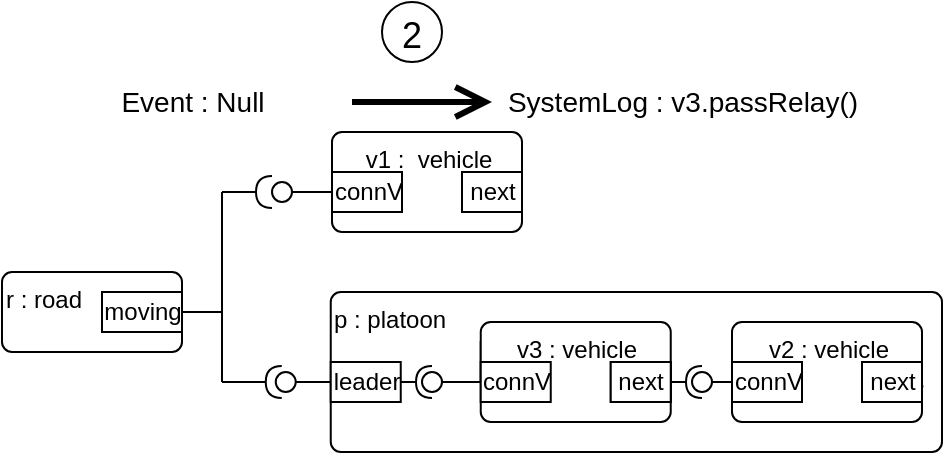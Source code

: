 <mxfile version="15.5.5" type="github">
  <diagram id="lkJuV_8Hjz_u02hnOVFe" name="Page-1">
    <mxGraphModel dx="1355" dy="793" grid="1" gridSize="10" guides="1" tooltips="1" connect="1" arrows="1" fold="1" page="1" pageScale="1" pageWidth="827" pageHeight="1169" math="0" shadow="0">
      <root>
        <mxCell id="0" />
        <mxCell id="1" parent="0" />
        <mxCell id="5u9mOlkTlji1emKZOkSA-1" value="p : platoon" style="html=1;align=left;verticalAlign=top;rounded=1;absoluteArcSize=1;arcSize=10;dashed=0;" vertex="1" parent="1">
          <mxGeometry x="314.37" y="305" width="305.63" height="80" as="geometry" />
        </mxCell>
        <mxCell id="5u9mOlkTlji1emKZOkSA-2" value="connV" style="html=1;" vertex="1" parent="1">
          <mxGeometry x="389.37" y="330" width="50" height="20" as="geometry" />
        </mxCell>
        <mxCell id="5u9mOlkTlji1emKZOkSA-3" value="v3 : vehicle" style="html=1;align=center;verticalAlign=top;rounded=1;absoluteArcSize=1;arcSize=10;dashed=0;" vertex="1" parent="1">
          <mxGeometry x="389.37" y="320" width="95" height="50" as="geometry" />
        </mxCell>
        <mxCell id="5u9mOlkTlji1emKZOkSA-4" value="connV" style="html=1;" vertex="1" parent="1">
          <mxGeometry x="389.37" y="340" width="35" height="20" as="geometry" />
        </mxCell>
        <mxCell id="5u9mOlkTlji1emKZOkSA-5" value="docks" style="html=1;" vertex="1" parent="1">
          <mxGeometry x="454.37" y="340" width="30" height="20" as="geometry" />
        </mxCell>
        <mxCell id="5u9mOlkTlji1emKZOkSA-6" value="connV" style="html=1;" vertex="1" parent="1">
          <mxGeometry x="515" y="330" width="50" height="20" as="geometry" />
        </mxCell>
        <mxCell id="5u9mOlkTlji1emKZOkSA-7" value="v2 : vehicle" style="html=1;align=center;verticalAlign=top;rounded=1;absoluteArcSize=1;arcSize=10;dashed=0;" vertex="1" parent="1">
          <mxGeometry x="515" y="320" width="95" height="50" as="geometry" />
        </mxCell>
        <mxCell id="5u9mOlkTlji1emKZOkSA-8" value="connV" style="html=1;" vertex="1" parent="1">
          <mxGeometry x="515" y="340" width="35" height="20" as="geometry" />
        </mxCell>
        <mxCell id="5u9mOlkTlji1emKZOkSA-9" value="" style="rounded=0;orthogonalLoop=1;jettySize=auto;html=1;endArrow=none;endFill=0;exitX=0;exitY=0.5;exitDx=0;exitDy=0;" edge="1" parent="1" source="5u9mOlkTlji1emKZOkSA-8" target="5u9mOlkTlji1emKZOkSA-11">
          <mxGeometry relative="1" as="geometry">
            <mxPoint x="484.37" y="350" as="sourcePoint" />
          </mxGeometry>
        </mxCell>
        <mxCell id="5u9mOlkTlji1emKZOkSA-10" value="" style="rounded=0;orthogonalLoop=1;jettySize=auto;html=1;endArrow=halfCircle;endFill=0;endSize=6;strokeWidth=1;exitX=1;exitY=0.5;exitDx=0;exitDy=0;" edge="1" parent="1" source="5u9mOlkTlji1emKZOkSA-22">
          <mxGeometry relative="1" as="geometry">
            <mxPoint x="490" y="390" as="sourcePoint" />
            <mxPoint x="500" y="350" as="targetPoint" />
            <Array as="points">
              <mxPoint x="500" y="350" />
            </Array>
          </mxGeometry>
        </mxCell>
        <mxCell id="5u9mOlkTlji1emKZOkSA-11" value="" style="ellipse;whiteSpace=wrap;html=1;fontFamily=Helvetica;fontSize=12;fontColor=#000000;align=center;strokeColor=#000000;fillColor=#ffffff;points=[];aspect=fixed;resizable=0;" vertex="1" parent="1">
          <mxGeometry x="495" y="345" width="10" height="10" as="geometry" />
        </mxCell>
        <mxCell id="5u9mOlkTlji1emKZOkSA-12" value="docks" style="html=1;" vertex="1" parent="1">
          <mxGeometry x="580" y="340" width="30" height="20" as="geometry" />
        </mxCell>
        <mxCell id="5u9mOlkTlji1emKZOkSA-13" value="leader" style="html=1;" vertex="1" parent="1">
          <mxGeometry x="314.37" y="340" width="35" height="20" as="geometry" />
        </mxCell>
        <mxCell id="5u9mOlkTlji1emKZOkSA-14" value="" style="rounded=0;orthogonalLoop=1;jettySize=auto;html=1;endArrow=none;endFill=0;exitX=0;exitY=0.5;exitDx=0;exitDy=0;" edge="1" parent="1" source="5u9mOlkTlji1emKZOkSA-4">
          <mxGeometry relative="1" as="geometry">
            <mxPoint x="410" y="420" as="sourcePoint" />
            <mxPoint x="369.37" y="350" as="targetPoint" />
            <Array as="points" />
          </mxGeometry>
        </mxCell>
        <mxCell id="5u9mOlkTlji1emKZOkSA-15" value="" style="rounded=0;orthogonalLoop=1;jettySize=auto;html=1;endArrow=halfCircle;endFill=0;endSize=6;strokeWidth=1;" edge="1" parent="1">
          <mxGeometry relative="1" as="geometry">
            <mxPoint x="372.37" y="350" as="sourcePoint" />
            <mxPoint x="372.37" y="350" as="targetPoint" />
          </mxGeometry>
        </mxCell>
        <mxCell id="5u9mOlkTlji1emKZOkSA-16" value="" style="ellipse;whiteSpace=wrap;html=1;fontFamily=Helvetica;fontSize=12;fontColor=#000000;align=center;strokeColor=#000000;fillColor=#ffffff;points=[];aspect=fixed;resizable=0;" vertex="1" parent="1">
          <mxGeometry x="360" y="345" width="10" height="10" as="geometry" />
        </mxCell>
        <mxCell id="5u9mOlkTlji1emKZOkSA-17" value="" style="rounded=0;orthogonalLoop=1;jettySize=auto;html=1;endArrow=halfCircle;endFill=0;endSize=6;strokeWidth=1;exitX=1;exitY=0.5;exitDx=0;exitDy=0;" edge="1" parent="1" source="5u9mOlkTlji1emKZOkSA-13">
          <mxGeometry relative="1" as="geometry">
            <mxPoint x="389.37" y="350" as="sourcePoint" />
            <mxPoint x="365" y="350" as="targetPoint" />
            <Array as="points" />
          </mxGeometry>
        </mxCell>
        <mxCell id="5u9mOlkTlji1emKZOkSA-21" value="2" style="ellipse;fillColor=#ffffff;strokeColor=#000000;fontSize=18;" vertex="1" parent="1">
          <mxGeometry x="340" y="160" width="30" height="30" as="geometry" />
        </mxCell>
        <mxCell id="5u9mOlkTlji1emKZOkSA-22" value="next" style="html=1;" vertex="1" parent="1">
          <mxGeometry x="454.37" y="340" width="30" height="20" as="geometry" />
        </mxCell>
        <mxCell id="5u9mOlkTlji1emKZOkSA-23" value="next" style="html=1;" vertex="1" parent="1">
          <mxGeometry x="580" y="340" width="30" height="20" as="geometry" />
        </mxCell>
        <mxCell id="5u9mOlkTlji1emKZOkSA-24" value="&lt;div align=&quot;left&quot;&gt;r : road&lt;/div&gt;" style="html=1;align=left;verticalAlign=top;rounded=1;absoluteArcSize=1;arcSize=10;dashed=0;" vertex="1" parent="1">
          <mxGeometry x="150" y="295" width="90" height="40" as="geometry" />
        </mxCell>
        <mxCell id="5u9mOlkTlji1emKZOkSA-25" value="" style="rounded=0;orthogonalLoop=1;jettySize=auto;html=1;endArrow=none;endFill=0;exitX=1;exitY=0.5;exitDx=0;exitDy=0;" edge="1" parent="1" source="5u9mOlkTlji1emKZOkSA-24">
          <mxGeometry relative="1" as="geometry">
            <mxPoint x="375" y="430" as="sourcePoint" />
            <mxPoint x="260" y="255" as="targetPoint" />
            <Array as="points">
              <mxPoint x="260" y="315" />
              <mxPoint x="260" y="255" />
            </Array>
          </mxGeometry>
        </mxCell>
        <mxCell id="5u9mOlkTlji1emKZOkSA-26" value="v1 :&amp;nbsp; vehicle" style="html=1;align=center;verticalAlign=top;rounded=1;absoluteArcSize=1;arcSize=10;dashed=0;" vertex="1" parent="1">
          <mxGeometry x="315" y="225" width="95" height="50" as="geometry" />
        </mxCell>
        <mxCell id="5u9mOlkTlji1emKZOkSA-27" value="connV" style="html=1;" vertex="1" parent="1">
          <mxGeometry x="315" y="245" width="35" height="20" as="geometry" />
        </mxCell>
        <mxCell id="5u9mOlkTlji1emKZOkSA-28" value="next" style="html=1;" vertex="1" parent="1">
          <mxGeometry x="380" y="245" width="30" height="20" as="geometry" />
        </mxCell>
        <mxCell id="5u9mOlkTlji1emKZOkSA-29" value="" style="rounded=0;orthogonalLoop=1;jettySize=auto;html=1;endArrow=none;endFill=0;exitX=1;exitY=0.5;exitDx=0;exitDy=0;" edge="1" parent="1" source="5u9mOlkTlji1emKZOkSA-24">
          <mxGeometry relative="1" as="geometry">
            <mxPoint x="238" y="434" as="sourcePoint" />
            <mxPoint x="260" y="350" as="targetPoint" />
            <Array as="points">
              <mxPoint x="260" y="315" />
            </Array>
          </mxGeometry>
        </mxCell>
        <mxCell id="5u9mOlkTlji1emKZOkSA-30" value="" style="ellipse;whiteSpace=wrap;html=1;fontFamily=Helvetica;fontSize=12;fontColor=#000000;align=center;strokeColor=#000000;fillColor=#ffffff;points=[];aspect=fixed;resizable=0;" vertex="1" parent="1">
          <mxGeometry x="286.87" y="345" width="10" height="10" as="geometry" />
        </mxCell>
        <mxCell id="5u9mOlkTlji1emKZOkSA-31" value="" style="rounded=1;orthogonalLoop=1;jettySize=auto;html=1;endArrow=halfCircle;endFill=0;endSize=6;strokeWidth=1;targetPerimeterSpacing=-3;sourcePerimeterSpacing=0;" edge="1" parent="1" target="5u9mOlkTlji1emKZOkSA-30">
          <mxGeometry relative="1" as="geometry">
            <mxPoint x="260" y="350" as="sourcePoint" />
            <mxPoint x="291.87" y="350" as="targetPoint" />
            <Array as="points">
              <mxPoint x="270" y="350" />
              <mxPoint x="280" y="350" />
            </Array>
          </mxGeometry>
        </mxCell>
        <mxCell id="5u9mOlkTlji1emKZOkSA-32" value="connV" style="html=1;" vertex="1" parent="1">
          <mxGeometry x="200" y="305" width="40" height="20" as="geometry" />
        </mxCell>
        <mxCell id="5u9mOlkTlji1emKZOkSA-33" value="moving" style="html=1;" vertex="1" parent="1">
          <mxGeometry x="200" y="305" width="40" height="20" as="geometry" />
        </mxCell>
        <mxCell id="5u9mOlkTlji1emKZOkSA-34" value="" style="rounded=0;orthogonalLoop=1;jettySize=auto;html=1;endArrow=none;endFill=0;exitX=0;exitY=0.5;exitDx=0;exitDy=0;" edge="1" parent="1" source="5u9mOlkTlji1emKZOkSA-13">
          <mxGeometry relative="1" as="geometry">
            <mxPoint x="311.87" y="350" as="sourcePoint" />
            <mxPoint x="296.87" y="350" as="targetPoint" />
          </mxGeometry>
        </mxCell>
        <mxCell id="5u9mOlkTlji1emKZOkSA-35" value="" style="ellipse;whiteSpace=wrap;html=1;fontFamily=Helvetica;fontSize=12;fontColor=#000000;align=center;strokeColor=#000000;fillColor=#ffffff;points=[];aspect=fixed;resizable=0;" vertex="1" parent="1">
          <mxGeometry x="285" y="250" width="10" height="10" as="geometry" />
        </mxCell>
        <mxCell id="5u9mOlkTlji1emKZOkSA-36" value="" style="rounded=0;orthogonalLoop=1;jettySize=auto;html=1;endArrow=halfCircle;endFill=0;endSize=6;strokeWidth=1;" edge="1" parent="1" target="5u9mOlkTlji1emKZOkSA-35">
          <mxGeometry relative="1" as="geometry">
            <mxPoint x="260" y="255" as="sourcePoint" />
            <mxPoint x="290" y="245" as="targetPoint" />
            <Array as="points" />
          </mxGeometry>
        </mxCell>
        <mxCell id="5u9mOlkTlji1emKZOkSA-37" value="" style="rounded=0;orthogonalLoop=1;jettySize=auto;html=1;endArrow=none;endFill=0;exitX=0;exitY=0.5;exitDx=0;exitDy=0;" edge="1" parent="1">
          <mxGeometry relative="1" as="geometry">
            <mxPoint x="315" y="255" as="sourcePoint" />
            <mxPoint x="295" y="255" as="targetPoint" />
          </mxGeometry>
        </mxCell>
        <mxCell id="5u9mOlkTlji1emKZOkSA-38" value="&lt;font style=&quot;font-size: 14px&quot;&gt;Event : Null&lt;br&gt;&lt;/font&gt;" style="text;html=1;align=center;verticalAlign=middle;resizable=0;points=[];autosize=1;" vertex="1" parent="1">
          <mxGeometry x="200" y="200" width="90" height="20" as="geometry" />
        </mxCell>
        <mxCell id="5u9mOlkTlji1emKZOkSA-39" value="" style="endArrow=open;endFill=1;endSize=12;html=1;strokeWidth=3;" edge="1" parent="1">
          <mxGeometry width="160" relative="1" as="geometry">
            <mxPoint x="325" y="210" as="sourcePoint" />
            <mxPoint x="395" y="210" as="targetPoint" />
          </mxGeometry>
        </mxCell>
        <mxCell id="5u9mOlkTlji1emKZOkSA-40" value="&lt;font style=&quot;font-size: 14px&quot;&gt;SystemLog : v3.passRelay()&lt;/font&gt;" style="text;html=1;align=center;verticalAlign=middle;resizable=0;points=[];autosize=1;" vertex="1" parent="1">
          <mxGeometry x="395" y="200" width="190" height="20" as="geometry" />
        </mxCell>
      </root>
    </mxGraphModel>
  </diagram>
</mxfile>

